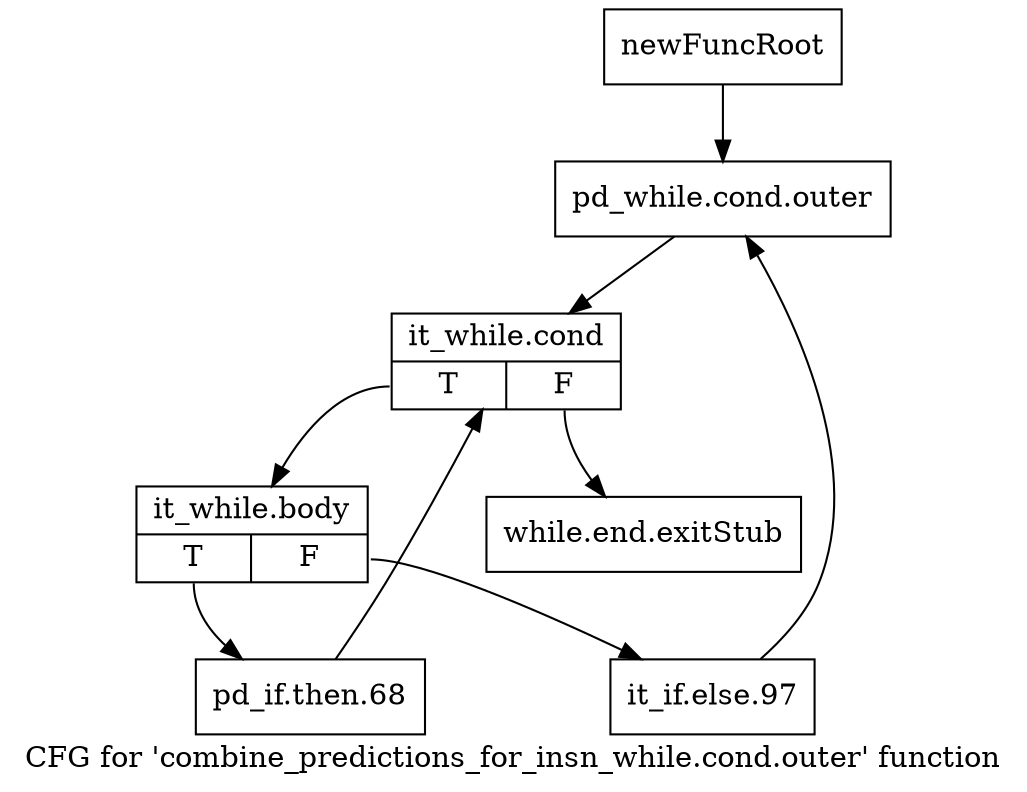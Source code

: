 digraph "CFG for 'combine_predictions_for_insn_while.cond.outer' function" {
	label="CFG for 'combine_predictions_for_insn_while.cond.outer' function";

	Node0xb758c80 [shape=record,label="{newFuncRoot}"];
	Node0xb758c80 -> Node0xb758d20;
	Node0xb758cd0 [shape=record,label="{while.end.exitStub}"];
	Node0xb758d20 [shape=record,label="{pd_while.cond.outer}"];
	Node0xb758d20 -> Node0xb758d70;
	Node0xb758d70 [shape=record,label="{it_while.cond|{<s0>T|<s1>F}}"];
	Node0xb758d70:s0 -> Node0xb758dc0;
	Node0xb758d70:s1 -> Node0xb758cd0;
	Node0xb758dc0 [shape=record,label="{it_while.body|{<s0>T|<s1>F}}"];
	Node0xb758dc0:s0 -> Node0xb758e60;
	Node0xb758dc0:s1 -> Node0xb758e10;
	Node0xb758e10 [shape=record,label="{it_if.else.97}"];
	Node0xb758e10 -> Node0xb758d20;
	Node0xb758e60 [shape=record,label="{pd_if.then.68}"];
	Node0xb758e60 -> Node0xb758d70;
}
